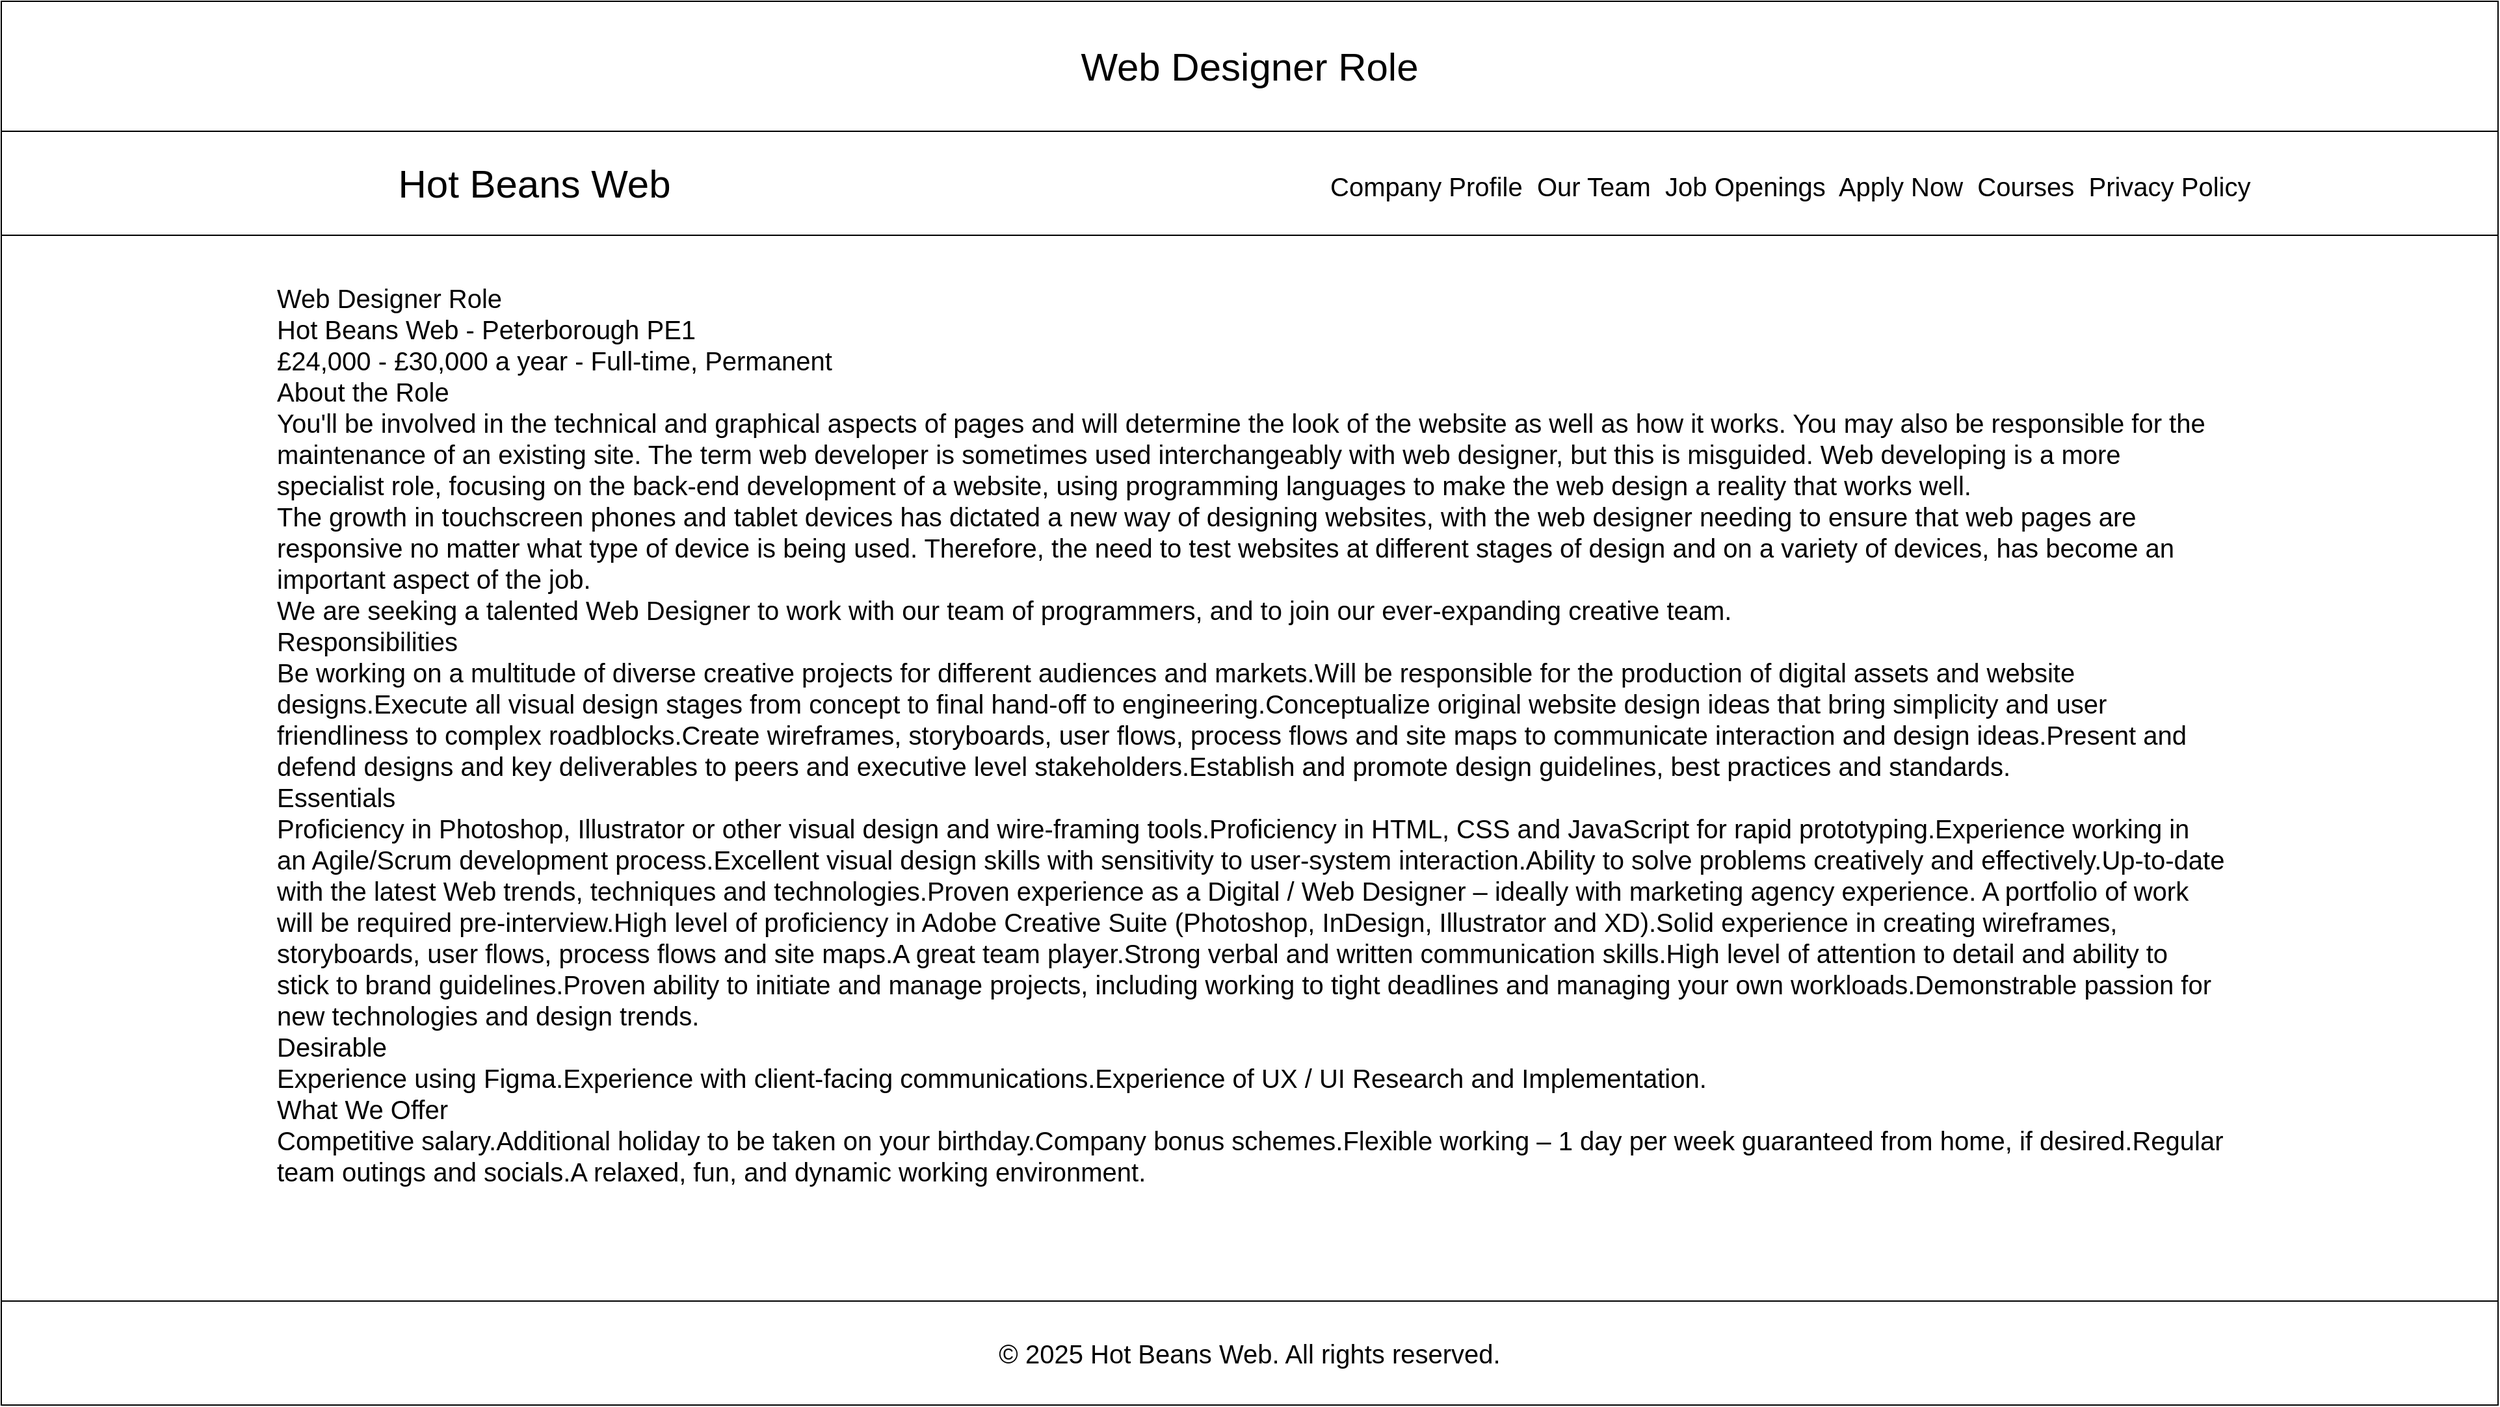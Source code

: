 <mxfile version="27.0.5">
  <diagram name="Page-1" id="Wk2SZ3Dgn6wj2FgpQmdu">
    <mxGraphModel dx="2037" dy="1179" grid="1" gridSize="10" guides="1" tooltips="1" connect="1" arrows="1" fold="1" page="1" pageScale="1" pageWidth="1920" pageHeight="1080" math="0" shadow="0">
      <root>
        <mxCell id="0" />
        <mxCell id="1" parent="0" />
        <mxCell id="2mj4cjvI3WKVShRjhSFl-1" value="" style="rounded=0;whiteSpace=wrap;html=1;fillColor=light-dark(#FFFFFF,#FFFFFF);" parent="1" vertex="1">
          <mxGeometry width="1920" height="1080" as="geometry" />
        </mxCell>
        <mxCell id="2mj4cjvI3WKVShRjhSFl-2" value="" style="rounded=0;whiteSpace=wrap;html=1;fillColor=light-dark(#FFFFFF,#007FFF);" parent="1" vertex="1">
          <mxGeometry width="1920" height="100" as="geometry" />
        </mxCell>
        <mxCell id="2mj4cjvI3WKVShRjhSFl-3" value="" style="rounded=0;whiteSpace=wrap;html=1;fillColor=light-dark(#FFFFFF,#1A1A1A);" parent="1" vertex="1">
          <mxGeometry y="100" width="1920" height="80" as="geometry" />
        </mxCell>
        <mxCell id="2mj4cjvI3WKVShRjhSFl-5" value="Web Designer Role" style="text;html=1;align=center;verticalAlign=middle;whiteSpace=wrap;rounded=0;fontSize=30;" parent="1" vertex="1">
          <mxGeometry x="790" y="20" width="340" height="60" as="geometry" />
        </mxCell>
        <mxCell id="2mj4cjvI3WKVShRjhSFl-6" value="Hot Beans Web" style="text;html=1;align=center;verticalAlign=middle;whiteSpace=wrap;rounded=0;fontSize=30;" parent="1" vertex="1">
          <mxGeometry x="300" y="100" width="220" height="80" as="geometry" />
        </mxCell>
        <mxCell id="2mj4cjvI3WKVShRjhSFl-7" value="&lt;font style=&quot;font-size: 20px;&quot;&gt;Company Profile&amp;nbsp; Our Team&amp;nbsp; Job Openings&amp;nbsp; Apply Now&amp;nbsp; Courses&amp;nbsp; Privacy Policy&lt;/font&gt;" style="text;whiteSpace=wrap;html=1;fontSize=25;verticalAlign=middle;" parent="1" vertex="1">
          <mxGeometry x="1020" y="100" width="900" height="80" as="geometry" />
        </mxCell>
        <UserObject label="Web Designer Role&lt;br&gt;Hot Beans Web - Peterborough PE1&lt;br&gt;£24,000 - £30,000 a year - Full-time, Permanent&lt;br&gt;About the Role&lt;br&gt;You&#39;ll be involved in the technical and graphical aspects of pages and will determine the look of the website as well as how it works. You may also be responsible for the maintenance of an existing site. The term web developer is sometimes used interchangeably with web designer, but this is misguided. Web developing is a more specialist role, focusing on the back-end development of a website, using programming languages to make the web design a reality that works well.&lt;br&gt;The growth in touchscreen phones and tablet devices has dictated a new way of designing websites, with the web designer needing to ensure that web pages are responsive no matter what type of device is being used. Therefore, the need to test websites at different stages of design and on a variety of devices, has become an important aspect of the job.&lt;br&gt;We are seeking a talented Web Designer to work with our team of programmers, and to join our ever-expanding creative team.&lt;br&gt;Responsibilities&lt;br&gt;Be working on a multitude of diverse creative projects for different audiences and markets.Will be responsible for the production of digital assets and website designs.Execute all visual design stages from concept to final hand-off to engineering.Conceptualize original website design ideas that bring simplicity and user friendliness to complex roadblocks.Create wireframes, storyboards, user flows, process flows and site maps to communicate interaction and design ideas.Present and defend designs and key deliverables to peers and executive level stakeholders.Establish and promote design guidelines, best practices and standards.&lt;br&gt;Essentials&lt;br&gt;Proficiency in Photoshop, Illustrator or other visual design and wire-framing tools.Proficiency in HTML, CSS and JavaScript for rapid prototyping.Experience working in an Agile/Scrum development process.Excellent visual design skills with sensitivity to user-system interaction.Ability to solve problems creatively and effectively.Up-to-date with the latest Web trends, techniques and technologies.Proven experience as a Digital / Web Designer – ideally with marketing agency experience. A portfolio of work will be required pre-interview.High level of proficiency in Adobe Creative Suite (Photoshop, InDesign, Illustrator and XD).Solid experience in creating wireframes, storyboards, user flows, process flows and site maps.A great team player.Strong verbal and written communication skills.High level of attention to detail and ability to stick to brand guidelines.Proven ability to initiate and manage projects, including working to tight deadlines and managing your own workloads.Demonstrable passion for new technologies and design trends.&lt;br&gt;Desirable&lt;br&gt;Experience using Figma.Experience with client-facing communications.Experience of UX / UI Research and Implementation.&lt;br&gt;What We Offer&lt;br&gt;Competitive salary.Additional holiday to be taken on your birthday.Company bonus schemes.Flexible working – 1 day per week guaranteed from home, if desired.Regular team outings and socials.A relaxed, fun, and dynamic working environment." id="qmOIuZe4hRwivx6xctNg-1">
          <mxCell style="text;whiteSpace=wrap;html=1;fontColor=light-dark(#000000,#000000);fontSize=20;" parent="1" vertex="1">
            <mxGeometry x="210" y="210" width="1500" height="750" as="geometry" />
          </mxCell>
        </UserObject>
        <mxCell id="6vwyDtYXKGUiSL_Yxjqe-2" value="" style="rounded=0;whiteSpace=wrap;html=1;fillColor=light-dark(#FFFFFF,#1A1A1A);" parent="1" vertex="1">
          <mxGeometry y="1000" width="1920" height="80" as="geometry" />
        </mxCell>
        <mxCell id="6vwyDtYXKGUiSL_Yxjqe-1" value="© 2025 Hot Beans Web. All rights reserved." style="text;whiteSpace=wrap;html=1;align=center;verticalAlign=middle;fontSize=20;" parent="1" vertex="1">
          <mxGeometry x="760" y="1000" width="400" height="80" as="geometry" />
        </mxCell>
      </root>
    </mxGraphModel>
  </diagram>
</mxfile>
